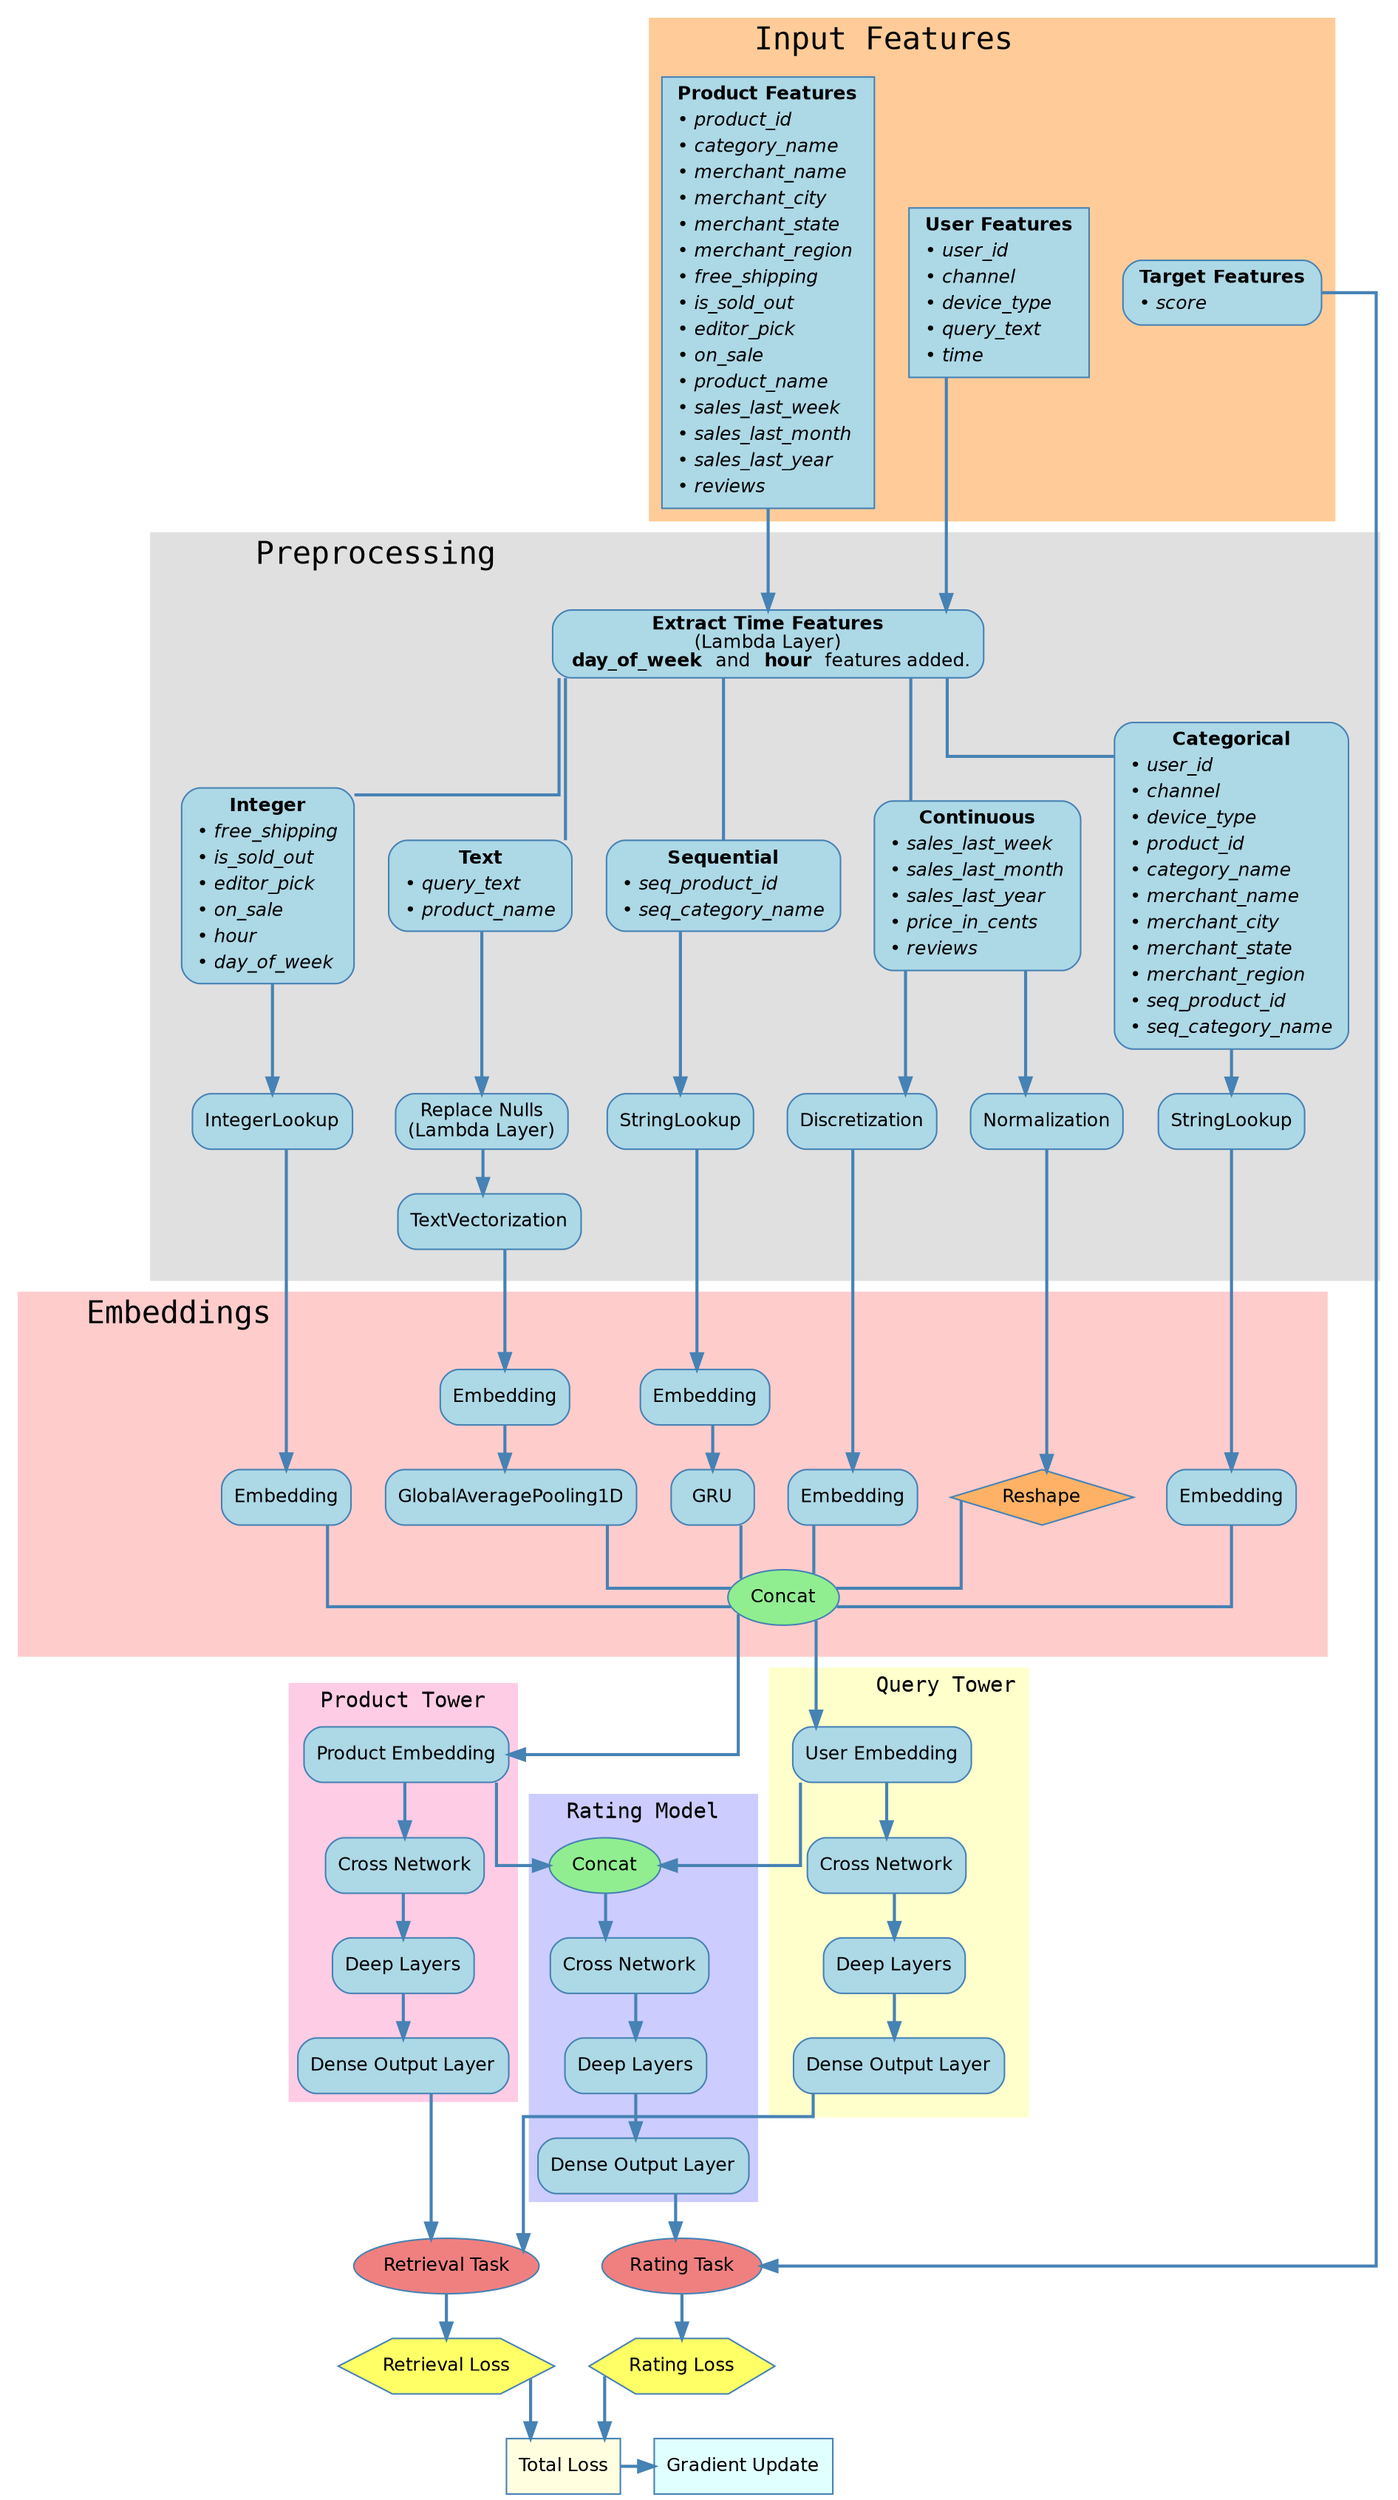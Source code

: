 digraph G {
    rankdir=TB;
    splines=ortho;
    nodesep=0.3; // Increases space between nodes
    ranksep=0.4; // Increases space between levels
    
    
    // Global Node style
    node [shape=box style="rounded,filled" color="#4682B4" fillcolor="#ADD8E6" fontname="Helvetica" fontsize=12];

    // Input Features Cluster
    subgraph cluster_input {
        label="     Input Features";
        style=filled;
        color="#FFCC99";
        fontname="Consolas";
        fontsize=20;
        labeljust="l";
        node [style="rounded,filled", fillcolor="#ADD8E6", color="#4682B4"];    
        
        // Nodes
        user_features [
            label=<
                <table border="0" cellborder="0" cellspacing="0" cellpadding="2">
                    <tr><td><b>User Features</b></td></tr>
                    <tr><td align="left">&#8226; <i>user_id</i></td></tr>
                    <tr><td align="left">&#8226; <i>channel</i></td></tr>
                    <tr><td align="left">&#8226; <i>device_type</i></td></tr>
                    <tr><td align="left">&#8226; <i>query_text</i></td></tr>
                    <tr><td align="left">&#8226; <i>time</i></td></tr>
                </table>
            > 
            shape=box style=filled
        ];
        
        product_features [
            label=<
                <table border="0" cellborder="0" cellspacing="0" cellpadding="2">
                    <tr><td><b>Product Features</b></td></tr>
                    <tr><td align="left">&#8226; <i>product_id</i></td></tr>
                    <tr><td align="left">&#8226; <i>category_name</i></td></tr>
                    <tr><td align="left">&#8226; <i>merchant_name</i></td></tr>
                    <tr><td align="left">&#8226; <i>merchant_city</i></td></tr>
                    <tr><td align="left">&#8226; <i>merchant_state</i></td></tr>
                    <tr><td align="left">&#8226; <i>merchant_region</i></td></tr>
                    <tr><td align="left">&#8226; <i>free_shipping</i></td></tr>
                    <tr><td align="left">&#8226; <i>is_sold_out</i></td></tr>
                    <tr><td align="left">&#8226; <i>editor_pick</i></td></tr>
                    <tr><td align="left">&#8226; <i>on_sale</i></td></tr>
                    <tr><td align="left">&#8226; <i>product_name</i></td></tr>
                    <tr><td align="left">&#8226; <i>sales_last_week</i></td></tr>
                    <tr><td align="left">&#8226; <i>sales_last_month</i></td></tr>
                    <tr><td align="left">&#8226; <i>sales_last_year</i></td></tr>
                    <tr><td align="left">&#8226; <i>reviews</i></td></tr>
                </table>
            > 
            shape=box style=filled
        ];
                
        score [label=<
            <table border="0" cellborder="0" cellspacing="0">
                <tr><td><b>Target Features</b></td></tr>
                <tr><td align="left">&#8226; <i>score</i></td></tr>
            </table>
        >];

    }

    // Embedding Layer Cluster
    subgraph cluster_preprocessing {
        label="     Preprocessing";
        margin=20;
        style=filled;
        color="#E0E0E0";
        fontname="Consolas";
        fontsize=20;
        labeljust="l";
        node [style="rounded,filled", fillcolor="#ADD8E6", color="#4682B4"];
        
        str_input [label=<
            <table border="0" cellborder="0" cellspacing="0">
                <tr><td align="center"><b>Categorical</b></td></tr>
                <tr><td align="left">&#8226; <i>user_id</i></td></tr>
                <tr><td align="left">&#8226; <i>channel</i></td></tr>
                <tr><td align="left">&#8226; <i>device_type</i></td></tr>
                <tr><td align="left">&#8226; <i>product_id</i></td></tr>
                <tr><td align="left">&#8226; <i>category_name</i></td></tr>
                <tr><td align="left">&#8226; <i>merchant_name</i></td></tr>
                <tr><td align="left">&#8226; <i>merchant_city</i></td></tr>
                <tr><td align="left">&#8226; <i>merchant_state</i></td></tr>
                <tr><td align="left">&#8226; <i>merchant_region</i></td></tr>
                <tr><td align="left">&#8226; <i>seq_product_id</i></td></tr>
                <tr><td align="left">&#8226; <i>seq_category_name</i></td></tr>
            </table>
        >]
        int_input [label=<
            <table border="0" cellborder="0" cellspacing="0">
                <tr><td align="center"><b>Integer</b></td></tr>
                <tr><td align="left">&#8226; <i>free_shipping</i></td></tr>
                <tr><td align="left">&#8226; <i>is_sold_out</i></td></tr>
                <tr><td align="left">&#8226; <i>editor_pick</i></td></tr>
                <tr><td align="left">&#8226; <i>on_sale</i></td></tr>
                <tr><td align="left">&#8226; <i>hour</i></td></tr>
                <tr><td align="left">&#8226; <i>day_of_week</i></td></tr>
            </table>
        >]
        text_input [label=<
            <table border="0" cellborder="0" cellspacing="0">
                <tr><td align="center"><b>Text</b></td></tr>
                <tr><td align="left">&#8226; <i>query_text</i></td></tr>
                <tr><td align="left">&#8226; <i>product_name</i></td></tr>
            </table>
        >]
        cont_input [label=<
            <table border="0" cellborder="0" cellspacing="0">
                <tr><td align="center"><b>Continuous</b></td></tr>
                <tr><td align="left">&#8226; <i>sales_last_week</i></td></tr>
                <tr><td align="left">&#8226; <i>sales_last_month</i></td></tr>
                <tr><td align="left">&#8226; <i>sales_last_year</i></td></tr>
                <tr><td align="left">&#8226; <i>price_in_cents</i></td></tr>
                <tr><td align="left">&#8226; <i>reviews</i></td></tr>
            </table>
        >]
        seq_input [label=<
            <table border="0" cellborder="0" cellspacing="0">
                <tr><td align="center"><b>Sequential</b></td></tr>
                <tr><td align="left">&#8226; <i>seq_product_id</i></td></tr>
                <tr><td align="left">&#8226; <i>seq_category_name</i></td></tr>
            </table>
        >]
        
        lambda_time [label=<<b>Extract Time Features</b><br/>(Lambda Layer)<br/><b> day_of_week </b> and <b> hour </b> features added.>]
        str [label=<StringLookup>]
        seq_str [label=<StringLookup>]
        int [label="IntegerLookup"]
        text [label="TextVectorization"]
        lambda_null [label=<Replace Nulls<br/>(Lambda Layer)>]
        disc [label="Discretization"]
        norm [label="Normalization"]
    }
    
    // Embedding Layer Cluster
    subgraph cluster_embeddings {
        label="   Embeddings";
        margin=20;
        style=filled;
        color="#FFCCCC";
        fontname="Consolas";
        fontsize=20;
        labeljust="l";
        node [style="rounded,filled", fillcolor="#ADD8E6", color="#4682B4"];
        
        blank_space [style=invis; width=0.5]

        norm_reshape [label="Reshape" shape=diamond style="filled" fillcolor="#FFB266"]
        str_embedding [label="Embedding"];
        int_embedding [label="Embedding"];
        text_embedding [label="Embedding"];
        disc_embedding [label="Embedding"];
        seq_embedding [label="Embedding"];
        text_average_pooling [label="GlobalAveragePooling1D"];
        seq_GRU [label="GRU"];
        
        embeddings_concat [label="Concat" shape=ellipse style="filled" fillcolor="#90EE90"];
        { rank=same; blank_space; str_embedding }
    }
    
    // Query Tower Cluster
    subgraph cluster_query_tower {
        label="Query Tower";
        margin=15;
        style=filled;
        color="#FFFFCC";
        fontname="Consolas";
        labeljust="r";
        node [style="rounded,filled", fillcolor="#ADD8E6", color="#4682B4"];
        
        user_embedding [label="User Embedding"];
        user_CN [label="Cross Network"];
        user_DL [label="Deep Layers"];
        user_output [label="Dense Output Layer"];
    }
    
    // Product Tower Cluster
    subgraph cluster_product_tower {
        label="Product Tower";
        margin=5;
        style=filled;
        color="#FFCCE5";
        fontname="Consolas";
        labeljust="c";
        node [style="rounded,filled", fillcolor="#ADD8E6", color="#4682B4"];
        
        product_embedding [label="Product Embedding"];
        product_CN [label="Cross Network"];
        product_DL [label="Deep Layers"];
        product_output [label="Dense Output Layer"];
    }
    
    // Rating Model Cluster
    subgraph cluster_rating_tower {
        label="Rating Model";
        margin=5;
        labeljust="c";
        style=filled;
        color="#CCCCFF";
        fontname="Consolas";
        node [style="rounded,filled", fillcolor="#ADD8E6", color="#4682B4"];

        concat [label="Concat" shape=ellipse style="filled" fillcolor="#90EE90"];
        rating_CN [label="Rating Cross Network"];
        rating_DL [label="Deep Layers"]
        rating_output [label="Dense Output Layer"];
    }
    
    retrieval_task [label="Retrieval Task" shape=ellipse style="filled" fillcolor="#F08080"];
    rating_task [label="Rating Task" shape=ellipse style="filled" fillcolor="#F08080"];
    
    retrieval_loss [label="Retrieval Loss" shape=hexagon style="filled" fillcolor="#FFFF66"];
    rating_loss [label="Rating Loss" shape=hexagon style="filled" fillcolor="#FFFF66"];
    
    rating_CN [label="Cross Network"];
    rating_DL [label="Deep Layers"];

    total_loss [label="Total Loss" shape=box style="filled" fillcolor="#FFFFE0"];
    gradient_update [label="Gradient Update" shape=box style="filled" fillcolor="#E0FFFF"];
    
    // Define Ranks
    { rank=same; retrieval_task; rating_task }
    { rank=same; total_loss; gradient_update }

    // Edges
    edge [color="#4682B4" penwidth=2 fontname="Arial" fontsize=12];

    user_features -> lambda_time;
    product_features -> lambda_time;

    lambda_time -> {str_input;int_input;text_input;cont_input;seq_input} [dir=none];

    str_input -> str;
    int_input -> int;
    text_input -> lambda_null;
    lambda_null -> text;
    cont_input -> {norm;disc};
    seq_input -> seq_str;
    
    str -> str_embedding;
    int -> int_embedding;
    text -> text_embedding;
    disc -> disc_embedding;
    seq_str -> seq_embedding;
    norm -> norm_reshape;

    text_embedding -> text_average_pooling;
    seq_embedding -> seq_GRU;

    {str_embedding;int_embedding;disc_embedding;norm_reshape;text_average_pooling;seq_GRU} -> embeddings_concat [arrowhead=none];

    blank_space -> concat [style=invis]
    
    embeddings_concat -> user_embedding
    embeddings_concat -> product_embedding

    user_embedding -> user_CN 
    product_embedding -> product_CN 
    user_embedding -> concat ;
    product_embedding -> concat;
    
    user_CN -> user_DL
    product_CN -> product_DL
    concat -> rating_CN 
    
    user_DL -> user_output
    product_DL -> product_output 
    rating_CN -> rating_DL 
    
    user_output -> retrieval_task
    product_output -> retrieval_task 
    rating_DL -> rating_output 
    
    retrieval_task -> retrieval_loss;
    rating_output -> rating_task
    
    score -> rating_task;
    retrieval_loss -> total_loss;
    rating_task -> rating_loss;
    rating_loss -> total_loss;
    
    total_loss -> gradient_update;
}